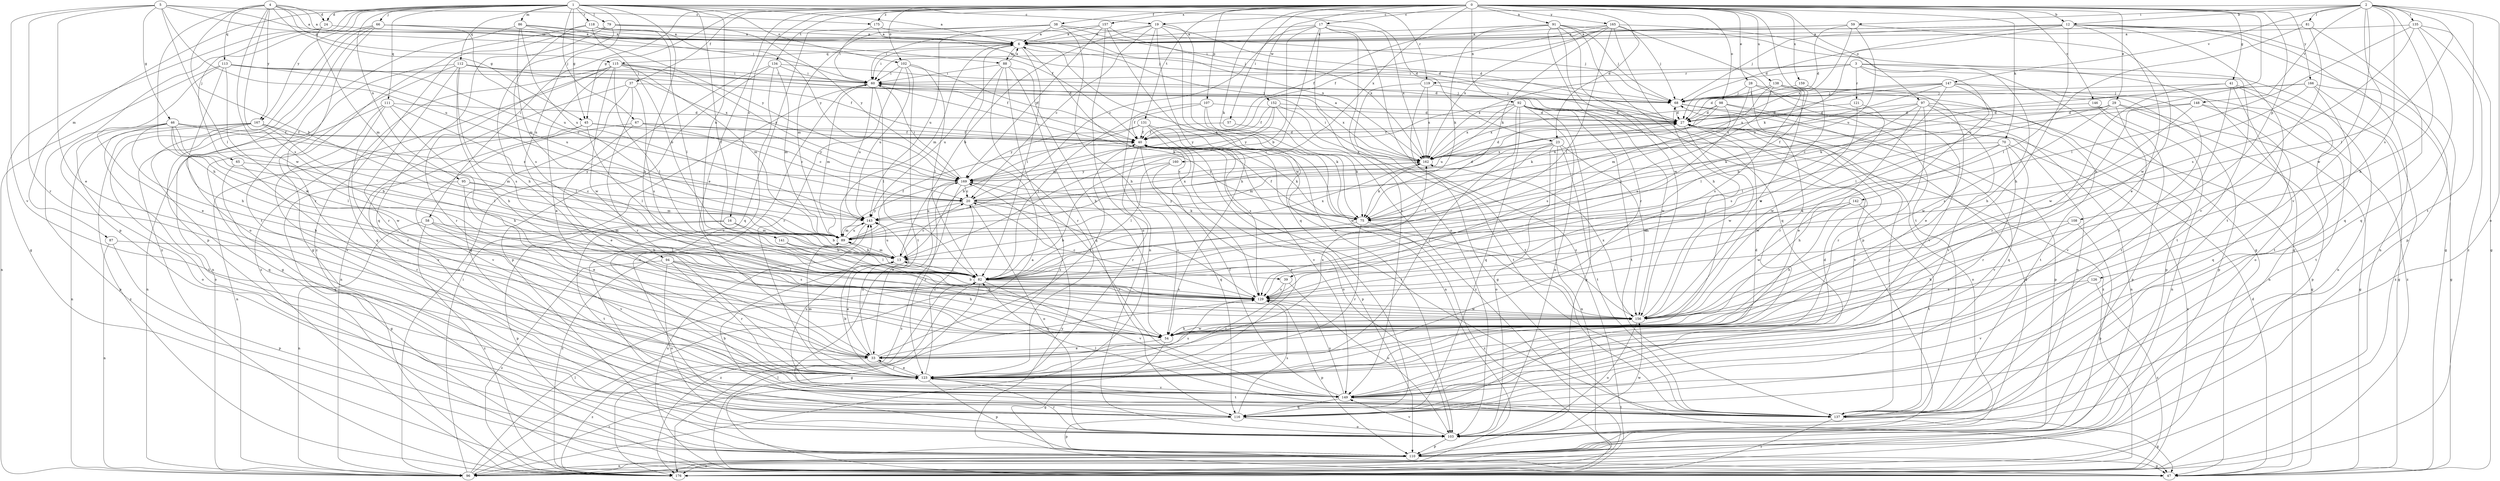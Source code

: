 strict digraph  {
0;
1;
2;
3;
4;
5;
6;
12;
13;
16;
17;
19;
20;
23;
24;
27;
28;
29;
33;
37;
38;
39;
40;
41;
45;
46;
47;
54;
57;
58;
59;
60;
65;
66;
67;
68;
70;
75;
79;
81;
82;
86;
87;
88;
89;
91;
92;
94;
95;
96;
97;
98;
102;
103;
107;
108;
110;
111;
112;
113;
115;
116;
118;
119;
121;
123;
126;
129;
131;
134;
135;
137;
138;
141;
142;
143;
146;
147;
148;
149;
152;
156;
157;
159;
160;
162;
165;
166;
167;
169;
175;
176;
0 -> 12  [label=b];
0 -> 16  [label=c];
0 -> 17  [label=c];
0 -> 23  [label=d];
0 -> 28  [label=e];
0 -> 29  [label=e];
0 -> 33  [label=e];
0 -> 37  [label=f];
0 -> 38  [label=f];
0 -> 39  [label=f];
0 -> 41  [label=g];
0 -> 45  [label=g];
0 -> 54  [label=h];
0 -> 57  [label=i];
0 -> 58  [label=i];
0 -> 70  [label=k];
0 -> 75  [label=k];
0 -> 91  [label=n];
0 -> 92  [label=n];
0 -> 97  [label=o];
0 -> 98  [label=o];
0 -> 102  [label=o];
0 -> 107  [label=p];
0 -> 108  [label=p];
0 -> 131  [label=t];
0 -> 134  [label=t];
0 -> 138  [label=u];
0 -> 146  [label=v];
0 -> 152  [label=w];
0 -> 157  [label=x];
0 -> 159  [label=x];
0 -> 160  [label=x];
0 -> 165  [label=y];
0 -> 166  [label=y];
0 -> 175  [label=z];
1 -> 6  [label=a];
1 -> 19  [label=c];
1 -> 23  [label=d];
1 -> 24  [label=d];
1 -> 39  [label=f];
1 -> 45  [label=g];
1 -> 54  [label=h];
1 -> 65  [label=j];
1 -> 66  [label=j];
1 -> 67  [label=j];
1 -> 79  [label=l];
1 -> 86  [label=m];
1 -> 87  [label=m];
1 -> 94  [label=n];
1 -> 95  [label=n];
1 -> 102  [label=o];
1 -> 110  [label=p];
1 -> 111  [label=q];
1 -> 112  [label=q];
1 -> 118  [label=r];
1 -> 119  [label=r];
1 -> 141  [label=u];
1 -> 167  [label=y];
2 -> 12  [label=b];
2 -> 19  [label=c];
2 -> 54  [label=h];
2 -> 59  [label=i];
2 -> 81  [label=l];
2 -> 82  [label=l];
2 -> 103  [label=o];
2 -> 126  [label=s];
2 -> 135  [label=t];
2 -> 137  [label=t];
2 -> 147  [label=v];
2 -> 148  [label=v];
2 -> 149  [label=v];
2 -> 156  [label=w];
3 -> 54  [label=h];
3 -> 60  [label=i];
3 -> 96  [label=n];
3 -> 119  [label=r];
3 -> 121  [label=r];
3 -> 137  [label=t];
3 -> 142  [label=u];
3 -> 162  [label=x];
4 -> 6  [label=a];
4 -> 13  [label=b];
4 -> 24  [label=d];
4 -> 45  [label=g];
4 -> 54  [label=h];
4 -> 88  [label=m];
4 -> 113  [label=q];
4 -> 115  [label=q];
4 -> 129  [label=s];
4 -> 156  [label=w];
4 -> 167  [label=y];
5 -> 6  [label=a];
5 -> 33  [label=e];
5 -> 40  [label=f];
5 -> 46  [label=g];
5 -> 82  [label=l];
5 -> 123  [label=r];
5 -> 143  [label=u];
5 -> 149  [label=v];
5 -> 175  [label=z];
6 -> 60  [label=i];
6 -> 75  [label=k];
6 -> 82  [label=l];
6 -> 88  [label=m];
6 -> 89  [label=m];
6 -> 115  [label=q];
6 -> 129  [label=s];
12 -> 6  [label=a];
12 -> 27  [label=d];
12 -> 33  [label=e];
12 -> 47  [label=g];
12 -> 54  [label=h];
12 -> 60  [label=i];
12 -> 68  [label=j];
12 -> 75  [label=k];
12 -> 96  [label=n];
12 -> 110  [label=p];
12 -> 137  [label=t];
13 -> 20  [label=c];
13 -> 33  [label=e];
13 -> 82  [label=l];
13 -> 89  [label=m];
13 -> 143  [label=u];
16 -> 13  [label=b];
16 -> 89  [label=m];
16 -> 110  [label=p];
16 -> 137  [label=t];
17 -> 6  [label=a];
17 -> 13  [label=b];
17 -> 20  [label=c];
17 -> 82  [label=l];
17 -> 103  [label=o];
17 -> 149  [label=v];
17 -> 162  [label=x];
17 -> 176  [label=z];
19 -> 6  [label=a];
19 -> 13  [label=b];
19 -> 20  [label=c];
19 -> 27  [label=d];
19 -> 54  [label=h];
19 -> 96  [label=n];
19 -> 103  [label=o];
19 -> 116  [label=q];
20 -> 27  [label=d];
20 -> 75  [label=k];
20 -> 103  [label=o];
20 -> 129  [label=s];
20 -> 143  [label=u];
20 -> 162  [label=x];
23 -> 82  [label=l];
23 -> 89  [label=m];
23 -> 96  [label=n];
23 -> 103  [label=o];
23 -> 137  [label=t];
23 -> 156  [label=w];
23 -> 162  [label=x];
24 -> 6  [label=a];
24 -> 47  [label=g];
24 -> 89  [label=m];
27 -> 40  [label=f];
27 -> 103  [label=o];
27 -> 149  [label=v];
27 -> 156  [label=w];
28 -> 68  [label=j];
28 -> 110  [label=p];
28 -> 123  [label=r];
28 -> 129  [label=s];
28 -> 149  [label=v];
29 -> 27  [label=d];
29 -> 47  [label=g];
29 -> 75  [label=k];
29 -> 82  [label=l];
29 -> 110  [label=p];
29 -> 149  [label=v];
29 -> 156  [label=w];
33 -> 40  [label=f];
33 -> 123  [label=r];
33 -> 129  [label=s];
33 -> 143  [label=u];
33 -> 162  [label=x];
33 -> 176  [label=z];
37 -> 68  [label=j];
37 -> 96  [label=n];
37 -> 116  [label=q];
37 -> 123  [label=r];
37 -> 129  [label=s];
38 -> 6  [label=a];
38 -> 27  [label=d];
38 -> 54  [label=h];
38 -> 68  [label=j];
38 -> 89  [label=m];
38 -> 116  [label=q];
38 -> 143  [label=u];
39 -> 103  [label=o];
39 -> 123  [label=r];
39 -> 129  [label=s];
40 -> 27  [label=d];
40 -> 75  [label=k];
40 -> 103  [label=o];
40 -> 110  [label=p];
40 -> 116  [label=q];
40 -> 123  [label=r];
40 -> 137  [label=t];
40 -> 162  [label=x];
41 -> 47  [label=g];
41 -> 68  [label=j];
41 -> 96  [label=n];
41 -> 103  [label=o];
41 -> 123  [label=r];
41 -> 137  [label=t];
45 -> 20  [label=c];
45 -> 40  [label=f];
45 -> 82  [label=l];
45 -> 96  [label=n];
45 -> 149  [label=v];
46 -> 13  [label=b];
46 -> 20  [label=c];
46 -> 40  [label=f];
46 -> 54  [label=h];
46 -> 82  [label=l];
46 -> 103  [label=o];
46 -> 110  [label=p];
46 -> 137  [label=t];
46 -> 156  [label=w];
47 -> 27  [label=d];
47 -> 82  [label=l];
47 -> 143  [label=u];
47 -> 169  [label=y];
54 -> 33  [label=e];
54 -> 47  [label=g];
54 -> 156  [label=w];
57 -> 40  [label=f];
57 -> 75  [label=k];
58 -> 82  [label=l];
58 -> 89  [label=m];
58 -> 96  [label=n];
58 -> 149  [label=v];
58 -> 176  [label=z];
59 -> 6  [label=a];
59 -> 27  [label=d];
59 -> 143  [label=u];
59 -> 156  [label=w];
59 -> 162  [label=x];
60 -> 68  [label=j];
60 -> 75  [label=k];
60 -> 82  [label=l];
60 -> 89  [label=m];
60 -> 103  [label=o];
60 -> 143  [label=u];
60 -> 162  [label=x];
65 -> 116  [label=q];
65 -> 123  [label=r];
65 -> 169  [label=y];
66 -> 6  [label=a];
66 -> 103  [label=o];
66 -> 110  [label=p];
66 -> 123  [label=r];
66 -> 143  [label=u];
66 -> 169  [label=y];
66 -> 176  [label=z];
67 -> 20  [label=c];
67 -> 33  [label=e];
67 -> 40  [label=f];
67 -> 149  [label=v];
67 -> 169  [label=y];
68 -> 27  [label=d];
68 -> 96  [label=n];
68 -> 110  [label=p];
70 -> 54  [label=h];
70 -> 123  [label=r];
70 -> 149  [label=v];
70 -> 156  [label=w];
70 -> 162  [label=x];
70 -> 176  [label=z];
75 -> 13  [label=b];
75 -> 40  [label=f];
75 -> 123  [label=r];
75 -> 169  [label=y];
75 -> 176  [label=z];
79 -> 6  [label=a];
79 -> 54  [label=h];
79 -> 68  [label=j];
79 -> 116  [label=q];
79 -> 169  [label=y];
79 -> 176  [label=z];
81 -> 6  [label=a];
81 -> 82  [label=l];
81 -> 116  [label=q];
81 -> 149  [label=v];
82 -> 47  [label=g];
82 -> 129  [label=s];
82 -> 149  [label=v];
82 -> 176  [label=z];
86 -> 6  [label=a];
86 -> 60  [label=i];
86 -> 68  [label=j];
86 -> 89  [label=m];
86 -> 137  [label=t];
86 -> 143  [label=u];
87 -> 13  [label=b];
87 -> 96  [label=n];
87 -> 110  [label=p];
88 -> 6  [label=a];
88 -> 54  [label=h];
88 -> 60  [label=i];
88 -> 116  [label=q];
88 -> 123  [label=r];
88 -> 143  [label=u];
88 -> 176  [label=z];
89 -> 13  [label=b];
89 -> 40  [label=f];
89 -> 143  [label=u];
89 -> 162  [label=x];
89 -> 169  [label=y];
91 -> 6  [label=a];
91 -> 40  [label=f];
91 -> 47  [label=g];
91 -> 54  [label=h];
91 -> 68  [label=j];
91 -> 75  [label=k];
91 -> 110  [label=p];
91 -> 123  [label=r];
91 -> 156  [label=w];
92 -> 27  [label=d];
92 -> 103  [label=o];
92 -> 110  [label=p];
92 -> 116  [label=q];
92 -> 123  [label=r];
92 -> 137  [label=t];
92 -> 143  [label=u];
92 -> 156  [label=w];
92 -> 162  [label=x];
92 -> 169  [label=y];
92 -> 176  [label=z];
94 -> 54  [label=h];
94 -> 82  [label=l];
94 -> 103  [label=o];
94 -> 123  [label=r];
94 -> 129  [label=s];
94 -> 176  [label=z];
95 -> 20  [label=c];
95 -> 33  [label=e];
95 -> 47  [label=g];
95 -> 89  [label=m];
96 -> 6  [label=a];
96 -> 60  [label=i];
96 -> 82  [label=l];
96 -> 123  [label=r];
97 -> 27  [label=d];
97 -> 33  [label=e];
97 -> 47  [label=g];
97 -> 123  [label=r];
97 -> 129  [label=s];
97 -> 137  [label=t];
97 -> 149  [label=v];
97 -> 162  [label=x];
98 -> 27  [label=d];
98 -> 75  [label=k];
98 -> 103  [label=o];
98 -> 116  [label=q];
98 -> 129  [label=s];
98 -> 162  [label=x];
102 -> 40  [label=f];
102 -> 60  [label=i];
102 -> 82  [label=l];
102 -> 123  [label=r];
102 -> 137  [label=t];
102 -> 143  [label=u];
103 -> 27  [label=d];
103 -> 110  [label=p];
103 -> 123  [label=r];
103 -> 149  [label=v];
103 -> 156  [label=w];
107 -> 27  [label=d];
107 -> 40  [label=f];
107 -> 75  [label=k];
107 -> 82  [label=l];
107 -> 96  [label=n];
108 -> 54  [label=h];
108 -> 89  [label=m];
108 -> 110  [label=p];
110 -> 47  [label=g];
110 -> 96  [label=n];
110 -> 176  [label=z];
111 -> 27  [label=d];
111 -> 54  [label=h];
111 -> 82  [label=l];
111 -> 96  [label=n];
111 -> 123  [label=r];
111 -> 149  [label=v];
112 -> 27  [label=d];
112 -> 40  [label=f];
112 -> 47  [label=g];
112 -> 54  [label=h];
112 -> 60  [label=i];
112 -> 96  [label=n];
112 -> 123  [label=r];
112 -> 129  [label=s];
113 -> 20  [label=c];
113 -> 33  [label=e];
113 -> 54  [label=h];
113 -> 60  [label=i];
113 -> 96  [label=n];
113 -> 143  [label=u];
113 -> 156  [label=w];
113 -> 162  [label=x];
115 -> 33  [label=e];
115 -> 40  [label=f];
115 -> 60  [label=i];
115 -> 82  [label=l];
115 -> 89  [label=m];
115 -> 116  [label=q];
115 -> 123  [label=r];
115 -> 156  [label=w];
115 -> 169  [label=y];
115 -> 176  [label=z];
116 -> 13  [label=b];
116 -> 103  [label=o];
116 -> 110  [label=p];
116 -> 129  [label=s];
118 -> 6  [label=a];
118 -> 13  [label=b];
118 -> 47  [label=g];
118 -> 82  [label=l];
118 -> 129  [label=s];
118 -> 169  [label=y];
119 -> 47  [label=g];
119 -> 68  [label=j];
119 -> 137  [label=t];
119 -> 162  [label=x];
121 -> 27  [label=d];
121 -> 129  [label=s];
121 -> 156  [label=w];
123 -> 13  [label=b];
123 -> 20  [label=c];
123 -> 27  [label=d];
123 -> 33  [label=e];
123 -> 89  [label=m];
123 -> 110  [label=p];
123 -> 129  [label=s];
123 -> 137  [label=t];
123 -> 149  [label=v];
126 -> 129  [label=s];
126 -> 149  [label=v];
126 -> 176  [label=z];
129 -> 13  [label=b];
129 -> 20  [label=c];
129 -> 110  [label=p];
129 -> 156  [label=w];
131 -> 13  [label=b];
131 -> 40  [label=f];
131 -> 129  [label=s];
131 -> 149  [label=v];
131 -> 156  [label=w];
131 -> 169  [label=y];
134 -> 27  [label=d];
134 -> 60  [label=i];
134 -> 89  [label=m];
134 -> 96  [label=n];
134 -> 110  [label=p];
134 -> 149  [label=v];
135 -> 6  [label=a];
135 -> 47  [label=g];
135 -> 82  [label=l];
135 -> 116  [label=q];
135 -> 129  [label=s];
135 -> 176  [label=z];
137 -> 47  [label=g];
137 -> 68  [label=j];
137 -> 82  [label=l];
137 -> 176  [label=z];
138 -> 33  [label=e];
138 -> 68  [label=j];
138 -> 82  [label=l];
138 -> 89  [label=m];
138 -> 110  [label=p];
138 -> 129  [label=s];
138 -> 156  [label=w];
141 -> 13  [label=b];
141 -> 54  [label=h];
141 -> 82  [label=l];
142 -> 54  [label=h];
142 -> 75  [label=k];
142 -> 137  [label=t];
142 -> 156  [label=w];
143 -> 89  [label=m];
143 -> 176  [label=z];
146 -> 27  [label=d];
146 -> 96  [label=n];
146 -> 110  [label=p];
147 -> 13  [label=b];
147 -> 27  [label=d];
147 -> 68  [label=j];
147 -> 82  [label=l];
147 -> 123  [label=r];
147 -> 162  [label=x];
147 -> 169  [label=y];
147 -> 176  [label=z];
148 -> 20  [label=c];
148 -> 27  [label=d];
148 -> 116  [label=q];
148 -> 129  [label=s];
148 -> 137  [label=t];
149 -> 27  [label=d];
149 -> 40  [label=f];
149 -> 116  [label=q];
149 -> 129  [label=s];
149 -> 137  [label=t];
149 -> 143  [label=u];
152 -> 27  [label=d];
152 -> 40  [label=f];
152 -> 89  [label=m];
152 -> 137  [label=t];
152 -> 169  [label=y];
152 -> 176  [label=z];
156 -> 54  [label=h];
156 -> 68  [label=j];
156 -> 103  [label=o];
156 -> 162  [label=x];
157 -> 6  [label=a];
157 -> 60  [label=i];
157 -> 103  [label=o];
157 -> 156  [label=w];
157 -> 162  [label=x];
157 -> 169  [label=y];
159 -> 68  [label=j];
159 -> 82  [label=l];
160 -> 82  [label=l];
160 -> 123  [label=r];
160 -> 169  [label=y];
162 -> 6  [label=a];
162 -> 27  [label=d];
162 -> 60  [label=i];
162 -> 75  [label=k];
162 -> 169  [label=y];
165 -> 6  [label=a];
165 -> 40  [label=f];
165 -> 47  [label=g];
165 -> 68  [label=j];
165 -> 75  [label=k];
165 -> 82  [label=l];
165 -> 116  [label=q];
165 -> 137  [label=t];
165 -> 162  [label=x];
166 -> 47  [label=g];
166 -> 68  [label=j];
166 -> 75  [label=k];
166 -> 137  [label=t];
166 -> 156  [label=w];
166 -> 176  [label=z];
167 -> 40  [label=f];
167 -> 82  [label=l];
167 -> 89  [label=m];
167 -> 96  [label=n];
167 -> 103  [label=o];
167 -> 116  [label=q];
167 -> 176  [label=z];
169 -> 20  [label=c];
169 -> 33  [label=e];
169 -> 60  [label=i];
169 -> 123  [label=r];
169 -> 149  [label=v];
169 -> 176  [label=z];
175 -> 6  [label=a];
175 -> 60  [label=i];
175 -> 162  [label=x];
}
